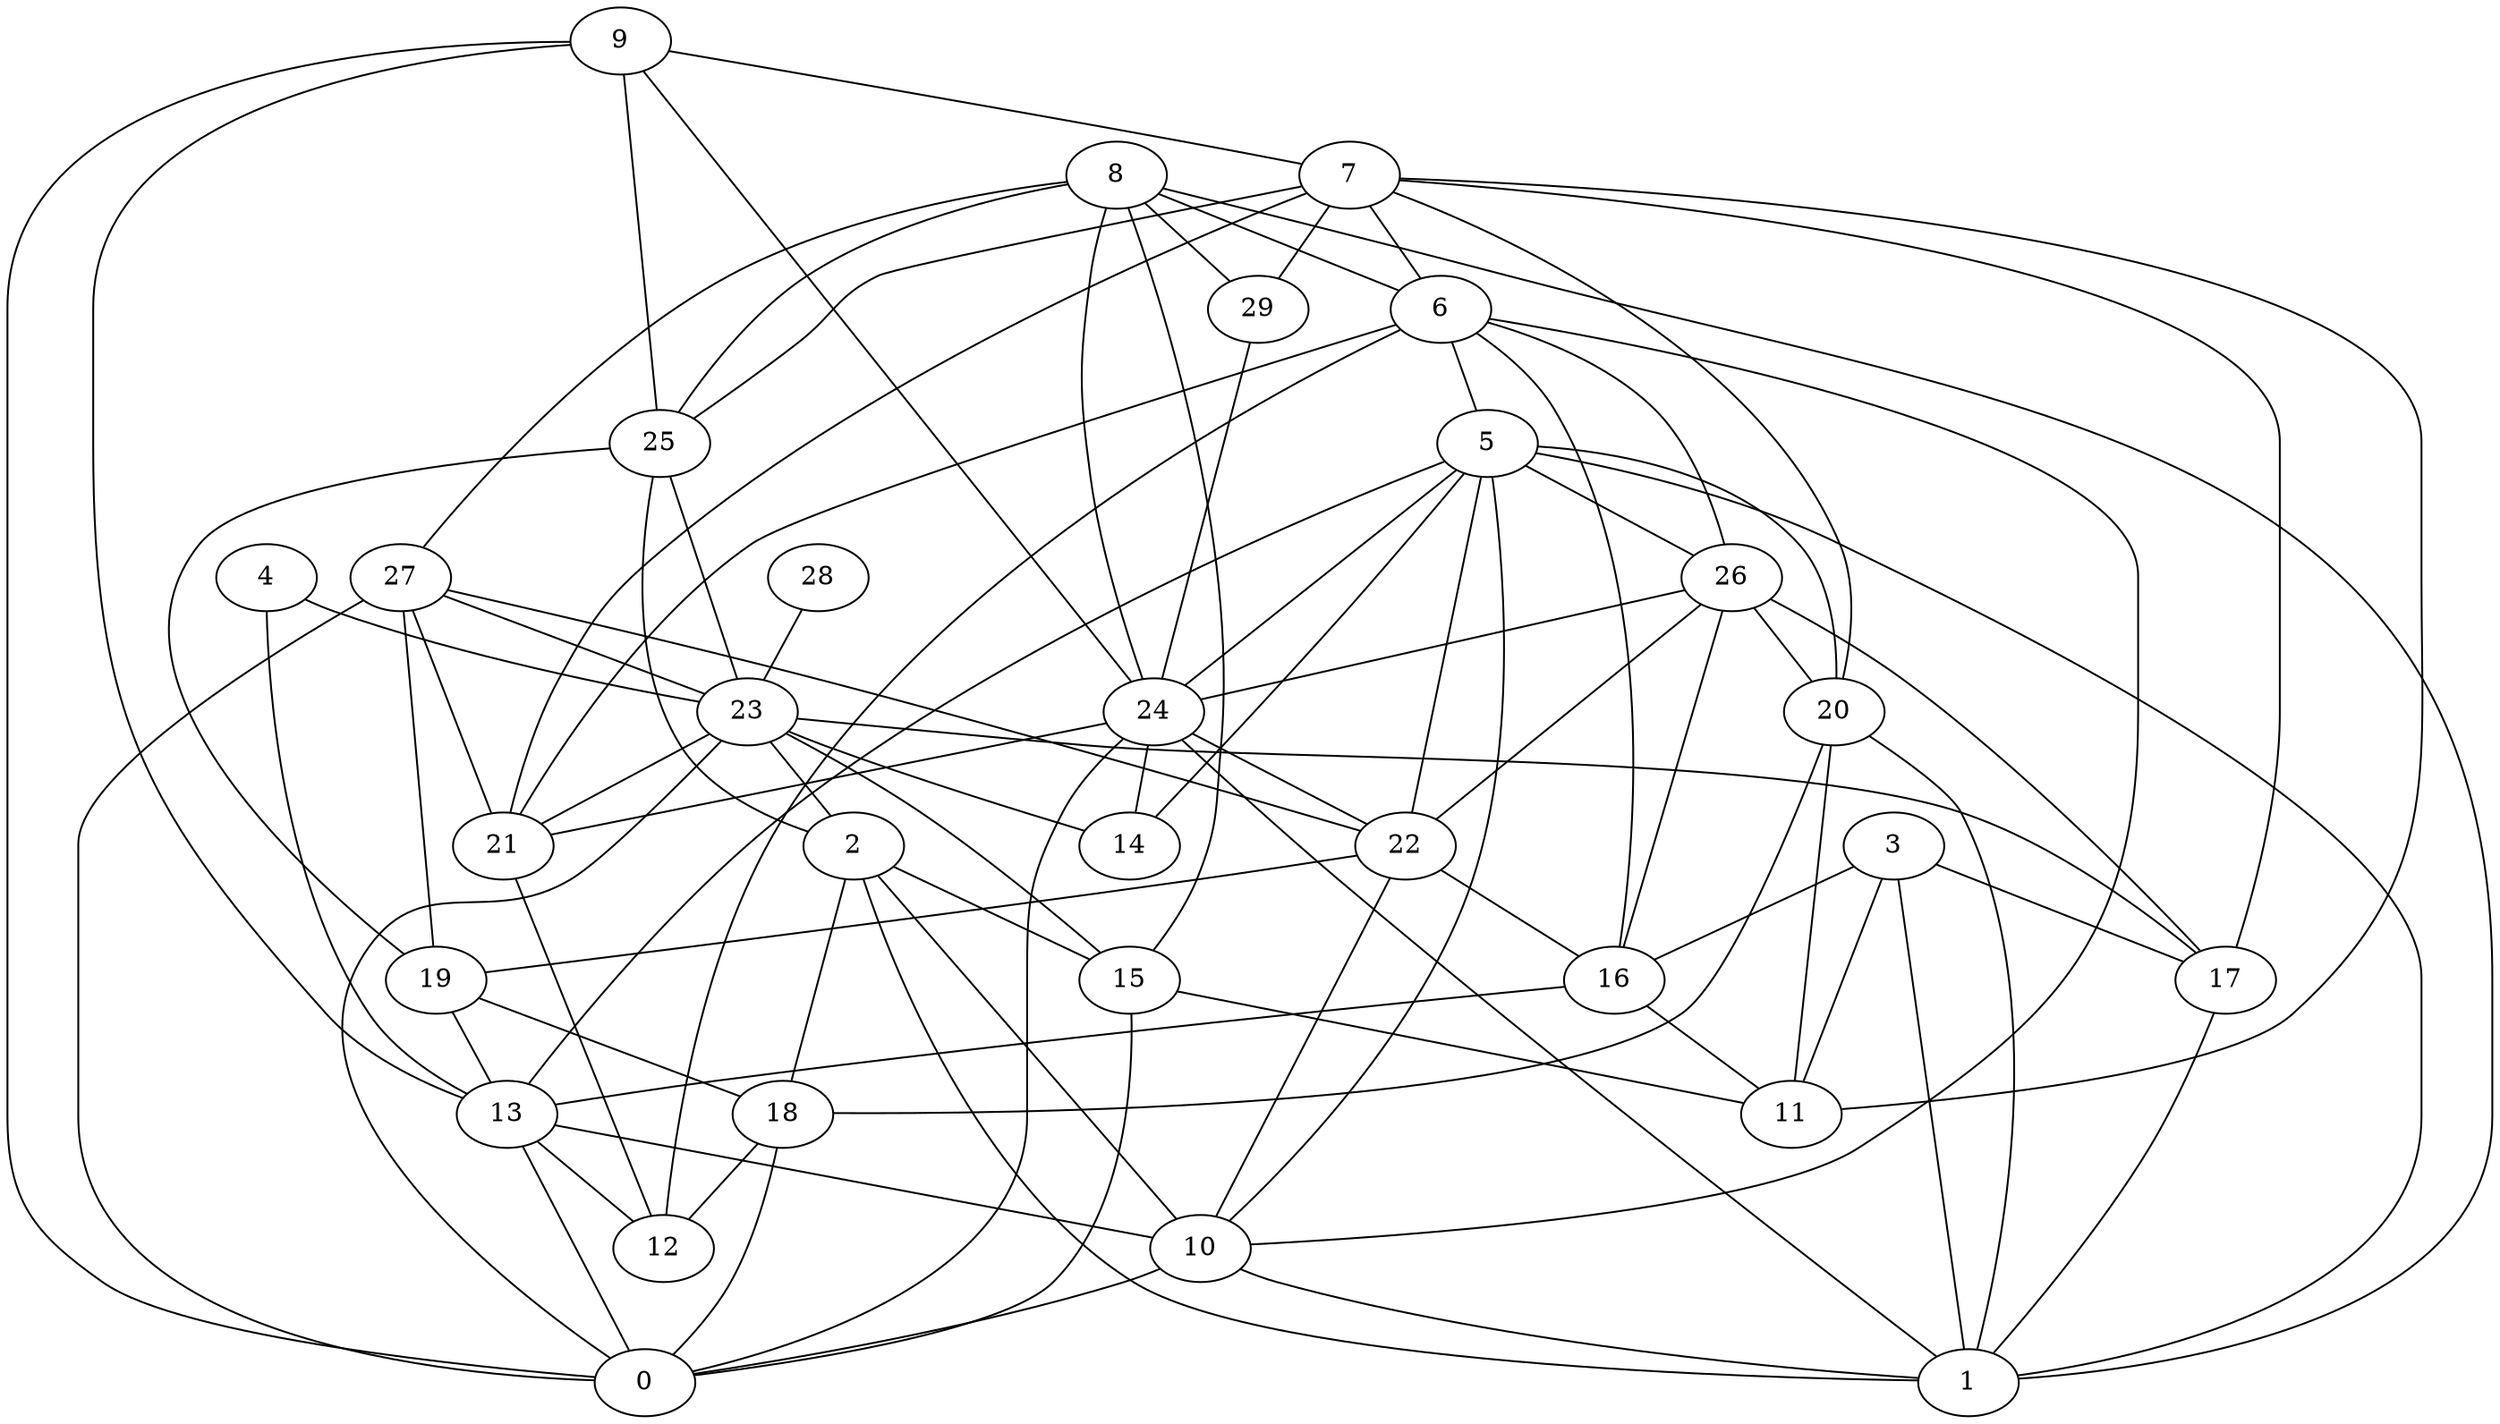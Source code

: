 digraph GG_graph {

subgraph G_graph {
edge [color = black]
"22" -> "16" [dir = none]
"22" -> "19" [dir = none]
"9" -> "13" [dir = none]
"9" -> "7" [dir = none]
"17" -> "1" [dir = none]
"28" -> "23" [dir = none]
"20" -> "18" [dir = none]
"5" -> "14" [dir = none]
"24" -> "14" [dir = none]
"24" -> "1" [dir = none]
"24" -> "22" [dir = none]
"23" -> "2" [dir = none]
"27" -> "0" [dir = none]
"27" -> "23" [dir = none]
"27" -> "22" [dir = none]
"7" -> "11" [dir = none]
"7" -> "25" [dir = none]
"7" -> "20" [dir = none]
"7" -> "6" [dir = none]
"7" -> "17" [dir = none]
"10" -> "0" [dir = none]
"18" -> "12" [dir = none]
"6" -> "21" [dir = none]
"6" -> "26" [dir = none]
"3" -> "1" [dir = none]
"29" -> "24" [dir = none]
"15" -> "0" [dir = none]
"4" -> "23" [dir = none]
"8" -> "29" [dir = none]
"23" -> "21" [dir = none]
"19" -> "13" [dir = none]
"26" -> "16" [dir = none]
"24" -> "21" [dir = none]
"26" -> "17" [dir = none]
"23" -> "14" [dir = none]
"27" -> "21" [dir = none]
"10" -> "1" [dir = none]
"9" -> "24" [dir = none]
"5" -> "10" [dir = none]
"24" -> "0" [dir = none]
"3" -> "11" [dir = none]
"2" -> "15" [dir = none]
"26" -> "22" [dir = none]
"26" -> "24" [dir = none]
"25" -> "19" [dir = none]
"8" -> "15" [dir = none]
"3" -> "17" [dir = none]
"2" -> "1" [dir = none]
"18" -> "0" [dir = none]
"8" -> "1" [dir = none]
"9" -> "0" [dir = none]
"8" -> "24" [dir = none]
"5" -> "1" [dir = none]
"5" -> "20" [dir = none]
"19" -> "18" [dir = none]
"5" -> "13" [dir = none]
"13" -> "0" [dir = none]
"3" -> "16" [dir = none]
"2" -> "10" [dir = none]
"9" -> "25" [dir = none]
"22" -> "10" [dir = none]
"7" -> "29" [dir = none]
"21" -> "12" [dir = none]
"5" -> "26" [dir = none]
"15" -> "11" [dir = none]
"6" -> "16" [dir = none]
"5" -> "24" [dir = none]
"26" -> "20" [dir = none]
"20" -> "1" [dir = none]
"6" -> "5" [dir = none]
"13" -> "12" [dir = none]
"23" -> "17" [dir = none]
"23" -> "0" [dir = none]
"23" -> "15" [dir = none]
"8" -> "6" [dir = none]
"25" -> "2" [dir = none]
"6" -> "12" [dir = none]
"7" -> "21" [dir = none]
"8" -> "27" [dir = none]
"20" -> "11" [dir = none]
"5" -> "22" [dir = none]
"16" -> "13" [dir = none]
"2" -> "18" [dir = none]
"25" -> "23" [dir = none]
"8" -> "25" [dir = none]
"13" -> "10" [dir = none]
"6" -> "10" [dir = none]
"27" -> "19" [dir = none]
"16" -> "11" [dir = none]
"4" -> "13" [dir = none]
}

}
